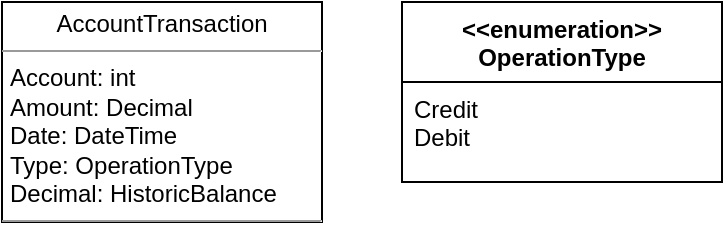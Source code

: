 <mxfile>
    <diagram id="Nb0foSavV6iUwDHSSJ48" name="Page-1">
        <mxGraphModel dx="801" dy="1031" grid="0" gridSize="10" guides="1" tooltips="1" connect="1" arrows="1" fold="1" page="0" pageScale="1" pageWidth="850" pageHeight="1100" background="none" math="0" shadow="0">
            <root>
                <mxCell id="0"/>
                <mxCell id="1" parent="0"/>
                <mxCell id="3" value="&lt;p style=&quot;margin:0px;margin-top:4px;text-align:center;&quot;&gt;&lt;span class=&quot;pl-en&quot;&gt;AccountTransaction&lt;/span&gt;&lt;br&gt;&lt;/p&gt;&lt;hr size=&quot;1&quot;&gt;&lt;p style=&quot;margin:0px;margin-left:4px;&quot;&gt;Account: int&lt;/p&gt;&lt;p style=&quot;margin:0px;margin-left:4px;&quot;&gt;Amount: Decimal&lt;/p&gt;&lt;p style=&quot;margin:0px;margin-left:4px;&quot;&gt;Date: DateTime&lt;/p&gt;&lt;p style=&quot;margin:0px;margin-left:4px;&quot;&gt;Type: OperationType&lt;/p&gt;&lt;p style=&quot;margin:0px;margin-left:4px;&quot;&gt;Decimal: HistoricBalance&lt;/p&gt;&lt;hr size=&quot;1&quot;&gt;&lt;p style=&quot;margin:0px;margin-left:4px;&quot;&gt;&lt;br&gt;&lt;/p&gt;" style="verticalAlign=top;align=left;overflow=fill;fontSize=12;fontFamily=Helvetica;html=1;" parent="1" vertex="1">
                    <mxGeometry x="130" y="340" width="160" height="110" as="geometry"/>
                </mxCell>
                <mxCell id="7" value="&lt;&lt;enumeration&gt;&gt;&#10;OperationType" style="swimlane;fontStyle=1;align=center;verticalAlign=top;childLayout=stackLayout;horizontal=1;startSize=40;horizontalStack=0;resizeParent=1;resizeParentMax=0;resizeLast=0;collapsible=1;marginBottom=0;" parent="1" vertex="1">
                    <mxGeometry x="330" y="340" width="160" height="90" as="geometry">
                        <mxRectangle x="330" y="340" width="140" height="40" as="alternateBounds"/>
                    </mxGeometry>
                </mxCell>
                <mxCell id="8" value="Credit&#10;Debit&#10;" style="text;strokeColor=none;fillColor=none;align=left;verticalAlign=top;spacingLeft=4;spacingRight=4;overflow=hidden;rotatable=0;points=[[0,0.5],[1,0.5]];portConstraint=eastwest;" parent="7" vertex="1">
                    <mxGeometry y="40" width="160" height="50" as="geometry"/>
                </mxCell>
            </root>
        </mxGraphModel>
    </diagram>
</mxfile>